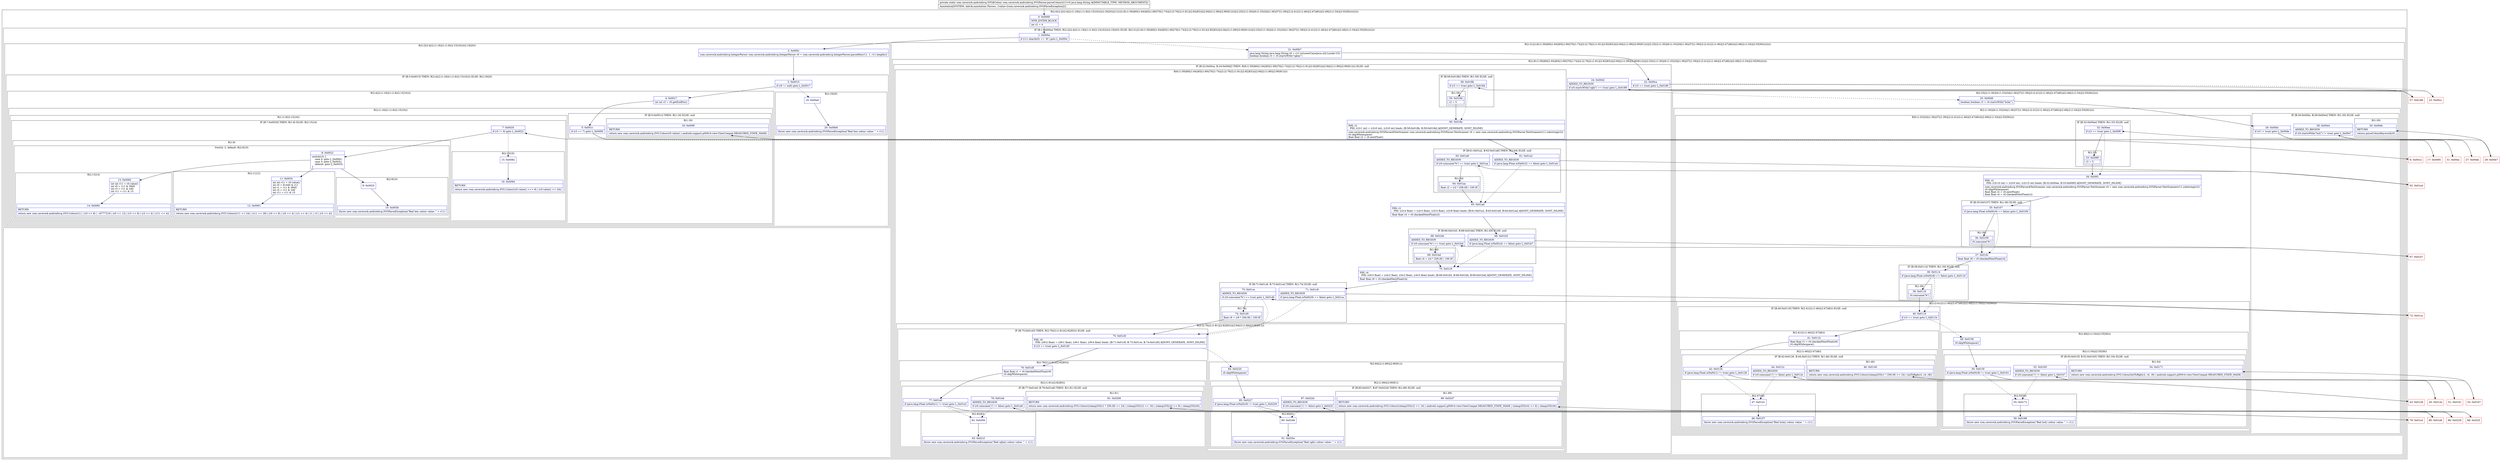 digraph "CFG forcom.caverock.androidsvg.SVGParser.parseColour(Ljava\/lang\/String;)Lcom\/caverock\/androidsvg\/SVG$Colour;" {
subgraph cluster_Region_1139414375 {
label = "R(2:0|(2:2|(2:4|(2:(1:18)|(1:(1:8)(2:15|16))))(2:19|20))(2:21|(2:(8:(1:59)|60|(1:64)|65|(1:69)|70|(1:74)|(2:(2:76|(2:(1:81)|(2:82|83)))|(2:84|(2:(1:89)|(2:90|91)))))|(2:25|(2:(1:30)|(6:(1:33)|34|(1:36)|37|(1:39)|(2:(2:41|(2:(1:46)|(2:47|48)))|(2:49|(2:(1:54)|(2:55|56))))))))))";
node [shape=record,color=blue];
Node_0 [shape=record,label="{0\:\ 0x0000|MTH_ENTER_BLOCK\l|int r2 = 4\l}"];
subgraph cluster_IfRegion_731455628 {
label = "IF [B:1:0x000a] THEN: R(2:2|(2:4|(2:(1:18)|(1:(1:8)(2:15|16))))(2:19|20)) ELSE: R(2:21|(2:(8:(1:59)|60|(1:64)|65|(1:69)|70|(1:74)|(2:(2:76|(2:(1:81)|(2:82|83)))|(2:84|(2:(1:89)|(2:90|91)))))|(2:25|(2:(1:30)|(6:(1:33)|34|(1:36)|37|(1:39)|(2:(2:41|(2:(1:46)|(2:47|48)))|(2:49|(2:(1:54)|(2:55|56)))))))))";
node [shape=record,color=blue];
Node_1 [shape=record,label="{1\:\ 0x000a|if (r11.charAt(0) == '#') goto L_0x000c\l}"];
subgraph cluster_Region_294054443 {
label = "R(2:2|(2:4|(2:(1:18)|(1:(1:8)(2:15|16))))(2:19|20))";
node [shape=record,color=blue];
Node_2 [shape=record,label="{2\:\ 0x000c|com.caverock.androidsvg.IntegerParser com.caverock.androidsvg.IntegerParser r0 = com.caverock.androidsvg.IntegerParser.parseHex(r11, 1, r11.length())\l}"];
subgraph cluster_IfRegion_646526852 {
label = "IF [B:3:0x0015] THEN: R(2:4|(2:(1:18)|(1:(1:8)(2:15|16)))) ELSE: R(2:19|20)";
node [shape=record,color=blue];
Node_3 [shape=record,label="{3\:\ 0x0015|if (r0 != null) goto L_0x0017\l}"];
subgraph cluster_Region_1443814975 {
label = "R(2:4|(2:(1:18)|(1:(1:8)(2:15|16))))";
node [shape=record,color=blue];
Node_4 [shape=record,label="{4\:\ 0x0017|int int r3 = r0.getEndPos()\l}"];
subgraph cluster_Region_1431802681 {
label = "R(2:(1:18)|(1:(1:8)(2:15|16)))";
node [shape=record,color=blue];
subgraph cluster_IfRegion_1392315300 {
label = "IF [B:5:0x001c] THEN: R(1:18) ELSE: null";
node [shape=record,color=blue];
Node_5 [shape=record,label="{5\:\ 0x001c|if (r3 == 7) goto L_0x0095\l}"];
subgraph cluster_Region_546792000 {
label = "R(1:18)";
node [shape=record,color=blue];
Node_18 [shape=record,label="{18\:\ 0x009f|RETURN\l|return new com.caverock.androidsvg.SVG.Colour(r0.value() \| android.support.p000v4.view.ViewCompat.MEASURED_STATE_MASK)\l}"];
}
}
subgraph cluster_Region_621592524 {
label = "R(1:(1:8)(2:15|16))";
node [shape=record,color=blue];
subgraph cluster_IfRegion_1689465451 {
label = "IF [B:7:0x0020] THEN: R(1:8) ELSE: R(2:15|16)";
node [shape=record,color=blue];
Node_7 [shape=record,label="{7\:\ 0x0020|if (r3 != 9) goto L_0x0022\l}"];
subgraph cluster_Region_114144315 {
label = "R(1:8)";
node [shape=record,color=blue];
subgraph cluster_SwitchRegion_1812668392 {
label = "Switch: 2, default: R(2:9|10)";
node [shape=record,color=blue];
Node_8 [shape=record,label="{8\:\ 0x0022|switch(r3) \{\l    case 4: goto L_0x0062;\l    case 5: goto L_0x003c;\l    default: goto L_0x0025;\l\}\l}"];
subgraph cluster_Region_107348939 {
label = "R(2:13|14)";
node [shape=record,color=blue];
Node_13 [shape=record,label="{13\:\ 0x0062|int int r11 = r0.value()\lint r0 = r11 & 3840\lint r3 = r11 & 240\lint r11 = r11 & 15\l}"];
Node_14 [shape=record,label="{14\:\ 0x0081|RETURN\l|return new com.caverock.androidsvg.SVG.Colour(r11 \| (r0 \<\< 8) \| \-16777216 \| (r0 \<\< 12) \| (r3 \<\< 8) \| (r3 \<\< 4) \| (r11 \<\< 4))\l}"];
}
subgraph cluster_Region_1773937044 {
label = "R(2:11|12)";
node [shape=record,color=blue];
Node_11 [shape=record,label="{11\:\ 0x003c|int int r11 = r0.value()\lint r0 = 61440 & r11\lint r1 = r11 & 3840\lint r3 = r11 & 240\lint r11 = r11 & 15\l}"];
Node_12 [shape=record,label="{12\:\ 0x0061|RETURN\l|return new com.caverock.androidsvg.SVG.Colour((r11 \<\< 24) \| (r11 \<\< 28) \| (r0 \<\< 8) \| (r0 \<\< 4) \| (r1 \<\< 4) \| r1 \| r3 \| (r3 \>\> 4))\l}"];
}
subgraph cluster_Region_1689413934 {
label = "R(2:9|10)";
node [shape=record,color=blue];
Node_9 [shape=record,label="{9\:\ 0x0025}"];
Node_10 [shape=record,label="{10\:\ 0x003b|throw new com.caverock.androidsvg.SVGParseException(\"Bad hex colour value: \" + r11)\l}"];
}
}
}
subgraph cluster_Region_1239672250 {
label = "R(2:15|16)";
node [shape=record,color=blue];
Node_15 [shape=record,label="{15\:\ 0x0082}"];
Node_16 [shape=record,label="{16\:\ 0x0094|RETURN\l|return new com.caverock.androidsvg.SVG.Colour((r0.value() \>\>\> 8) \| (r0.value() \<\< 24))\l}"];
}
}
}
}
}
subgraph cluster_Region_227926234 {
label = "R(2:19|20)";
node [shape=record,color=blue];
Node_19 [shape=record,label="{19\:\ 0x00a0}"];
Node_20 [shape=record,label="{20\:\ 0x00b6|throw new com.caverock.androidsvg.SVGParseException(\"Bad hex colour value: \" + r11)\l}"];
}
}
}
subgraph cluster_Region_1783233055 {
label = "R(2:21|(2:(8:(1:59)|60|(1:64)|65|(1:69)|70|(1:74)|(2:(2:76|(2:(1:81)|(2:82|83)))|(2:84|(2:(1:89)|(2:90|91)))))|(2:25|(2:(1:30)|(6:(1:33)|34|(1:36)|37|(1:39)|(2:(2:41|(2:(1:46)|(2:47|48)))|(2:49|(2:(1:54)|(2:55|56)))))))))";
node [shape=record,color=blue];
Node_21 [shape=record,label="{21\:\ 0x00b7|java.lang.String java.lang.String r0 = r11.toLowerCase(java.util.Locale.US)\lboolean boolean r3 = r0.startsWith(\"rgba(\")\l}"];
subgraph cluster_Region_1302842491 {
label = "R(2:(8:(1:59)|60|(1:64)|65|(1:69)|70|(1:74)|(2:(2:76|(2:(1:81)|(2:82|83)))|(2:84|(2:(1:89)|(2:90|91)))))|(2:25|(2:(1:30)|(6:(1:33)|34|(1:36)|37|(1:39)|(2:(2:41|(2:(1:46)|(2:47|48)))|(2:49|(2:(1:54)|(2:55|56))))))))";
node [shape=record,color=blue];
subgraph cluster_IfRegion_1371675144 {
label = "IF [B:22:0x00ca, B:24:0x00d2] THEN: R(8:(1:59)|60|(1:64)|65|(1:69)|70|(1:74)|(2:(2:76|(2:(1:81)|(2:82|83)))|(2:84|(2:(1:89)|(2:90|91))))) ELSE: null";
node [shape=record,color=blue];
Node_22 [shape=record,label="{22\:\ 0x00ca|if (r3 == true) goto L_0x0189\l}"];
Node_24 [shape=record,label="{24\:\ 0x00d2|ADDED_TO_REGION\l|if (r0.startsWith(\"rgb(\") == true) goto L_0x0189\l}"];
subgraph cluster_Region_684327394 {
label = "R(8:(1:59)|60|(1:64)|65|(1:69)|70|(1:74)|(2:(2:76|(2:(1:81)|(2:82|83)))|(2:84|(2:(1:89)|(2:90|91)))))";
node [shape=record,color=blue];
subgraph cluster_IfRegion_901098309 {
label = "IF [B:58:0x018b] THEN: R(1:59) ELSE: null";
node [shape=record,color=blue];
Node_58 [shape=record,label="{58\:\ 0x018b|if (r3 == true) goto L_0x018d\l}"];
subgraph cluster_Region_128636232 {
label = "R(1:59)";
node [shape=record,color=blue];
Node_59 [shape=record,label="{59\:\ 0x018d|r2 = 5\l}"];
}
}
Node_60 [shape=record,label="{60\:\ 0x018e|PHI: r2 \l  PHI: (r2v1 int) = (r2v0 int), (r2v9 int) binds: [B:58:0x018b, B:59:0x018d] A[DONT_GENERATE, DONT_INLINE]\l|com.caverock.androidsvg.SVGParser$TextScanner com.caverock.androidsvg.SVGParser.TextScanner r0 = new com.caverock.androidsvg.SVGParser.TextScanner(r11.substring(r2))\lr0.skipWhitespace()\lfloat float r2 = r0.nextFloat()\l}"];
subgraph cluster_IfRegion_1619431314 {
label = "IF [B:61:0x01a2, B:63:0x01a8] THEN: R(1:64) ELSE: null";
node [shape=record,color=blue];
Node_61 [shape=record,label="{61\:\ 0x01a2|ADDED_TO_REGION\l|if (java.lang.Float.isNaN(r2) == false) goto L_0x01a4\l}"];
Node_63 [shape=record,label="{63\:\ 0x01a8|ADDED_TO_REGION\l|if (r0.consume('%') == true) goto L_0x01aa\l}"];
subgraph cluster_Region_217711612 {
label = "R(1:64)";
node [shape=record,color=blue];
Node_64 [shape=record,label="{64\:\ 0x01aa|float r2 = (r2 * 256.0f) \/ 100.0f\l}"];
}
}
Node_65 [shape=record,label="{65\:\ 0x01ad|PHI: r2 \l  PHI: (r2v4 float) = (r2v3 float), (r2v3 float), (r2v8 float) binds: [B:61:0x01a2, B:63:0x01a8, B:64:0x01aa] A[DONT_GENERATE, DONT_INLINE]\l|float float r4 = r0.checkedNextFloat(r2)\l}"];
subgraph cluster_IfRegion_600812588 {
label = "IF [B:66:0x01b5, B:68:0x01bb] THEN: R(1:69) ELSE: null";
node [shape=record,color=blue];
Node_66 [shape=record,label="{66\:\ 0x01b5|ADDED_TO_REGION\l|if (java.lang.Float.isNaN(r4) == false) goto L_0x01b7\l}"];
Node_68 [shape=record,label="{68\:\ 0x01bb|ADDED_TO_REGION\l|if (r0.consume('%') == true) goto L_0x01bd\l}"];
subgraph cluster_Region_671070095 {
label = "R(1:69)";
node [shape=record,color=blue];
Node_69 [shape=record,label="{69\:\ 0x01bd|float r4 = (r4 * 256.0f) \/ 100.0f\l}"];
}
}
Node_70 [shape=record,label="{70\:\ 0x01c0|PHI: r4 \l  PHI: (r4v3 float) = (r4v2 float), (r4v2 float), (r4v5 float) binds: [B:66:0x01b5, B:68:0x01bb, B:69:0x01bd] A[DONT_GENERATE, DONT_INLINE]\l|float float r9 = r0.checkedNextFloat(r4)\l}"];
subgraph cluster_IfRegion_993580179 {
label = "IF [B:71:0x01c8, B:73:0x01ce] THEN: R(1:74) ELSE: null";
node [shape=record,color=blue];
Node_71 [shape=record,label="{71\:\ 0x01c8|ADDED_TO_REGION\l|if (java.lang.Float.isNaN(r9) == false) goto L_0x01ca\l}"];
Node_73 [shape=record,label="{73\:\ 0x01ce|ADDED_TO_REGION\l|if (r0.consume('%') == true) goto L_0x01d0\l}"];
subgraph cluster_Region_2068227439 {
label = "R(1:74)";
node [shape=record,color=blue];
Node_74 [shape=record,label="{74\:\ 0x01d0|float r9 = (r9 * 256.0f) \/ 100.0f\l}"];
}
}
subgraph cluster_Region_648074648 {
label = "R(2:(2:76|(2:(1:81)|(2:82|83)))|(2:84|(2:(1:89)|(2:90|91))))";
node [shape=record,color=blue];
subgraph cluster_IfRegion_1648044284 {
label = "IF [B:75:0x01d3] THEN: R(2:76|(2:(1:81)|(2:82|83))) ELSE: null";
node [shape=record,color=blue];
Node_75 [shape=record,label="{75\:\ 0x01d3|PHI: r9 \l  PHI: (r9v2 float) = (r9v1 float), (r9v1 float), (r9v4 float) binds: [B:71:0x01c8, B:73:0x01ce, B:74:0x01d0] A[DONT_GENERATE, DONT_INLINE]\l|if (r3 == true) goto L_0x01d5\l}"];
subgraph cluster_Region_16742336 {
label = "R(2:76|(2:(1:81)|(2:82|83)))";
node [shape=record,color=blue];
Node_76 [shape=record,label="{76\:\ 0x01d5|float float r1 = r0.checkedNextFloat(r9)\lr0.skipWhitespace()\l}"];
subgraph cluster_Region_1361847163 {
label = "R(2:(1:81)|(2:82|83))";
node [shape=record,color=blue];
subgraph cluster_IfRegion_1423020626 {
label = "IF [B:77:0x01e0, B:79:0x01e6] THEN: R(1:81) ELSE: null";
node [shape=record,color=blue];
Node_77 [shape=record,label="{77\:\ 0x01e0|if (java.lang.Float.isNaN(r1) != true) goto L_0x01e2\l}"];
Node_79 [shape=record,label="{79\:\ 0x01e6|ADDED_TO_REGION\l|if (r0.consume(')') != false) goto L_0x01e8\l}"];
subgraph cluster_Region_1424053043 {
label = "R(1:81)";
node [shape=record,color=blue];
Node_81 [shape=record,label="{81\:\ 0x0208|RETURN\l|return new com.caverock.androidsvg.SVG.Colour((clamp255(r1 * 256.0f) \<\< 24) \| (clamp255(r2) \<\< 16) \| (clamp255(r4) \<\< 8) \| clamp255(r9))\l}"];
}
}
subgraph cluster_Region_1931319988 {
label = "R(2:82|83)";
node [shape=record,color=blue];
Node_82 [shape=record,label="{82\:\ 0x0209}"];
Node_83 [shape=record,label="{83\:\ 0x021f|throw new com.caverock.androidsvg.SVGParseException(\"Bad rgba() colour value: \" + r11)\l}"];
}
}
}
}
subgraph cluster_Region_178383400 {
label = "R(2:84|(2:(1:89)|(2:90|91)))";
node [shape=record,color=blue];
Node_84 [shape=record,label="{84\:\ 0x0220|r0.skipWhitespace()\l}"];
subgraph cluster_Region_2770104 {
label = "R(2:(1:89)|(2:90|91))";
node [shape=record,color=blue];
subgraph cluster_IfRegion_2000698275 {
label = "IF [B:85:0x0227, B:87:0x022d] THEN: R(1:89) ELSE: null";
node [shape=record,color=blue];
Node_85 [shape=record,label="{85\:\ 0x0227|if (java.lang.Float.isNaN(r9) != true) goto L_0x0229\l}"];
Node_87 [shape=record,label="{87\:\ 0x022d|ADDED_TO_REGION\l|if (r0.consume(')') != false) goto L_0x022f\l}"];
subgraph cluster_Region_1360270125 {
label = "R(1:89)";
node [shape=record,color=blue];
Node_89 [shape=record,label="{89\:\ 0x0247|RETURN\l|return new com.caverock.androidsvg.SVG.Colour((clamp255(r2) \<\< 16) \| android.support.p000v4.view.ViewCompat.MEASURED_STATE_MASK \| (clamp255(r4) \<\< 8) \| clamp255(r9))\l}"];
}
}
subgraph cluster_Region_545672496 {
label = "R(2:90|91)";
node [shape=record,color=blue];
Node_90 [shape=record,label="{90\:\ 0x0248}"];
Node_91 [shape=record,label="{91\:\ 0x025e|throw new com.caverock.androidsvg.SVGParseException(\"Bad rgb() colour value: \" + r11)\l}"];
}
}
}
}
}
}
subgraph cluster_Region_704632003 {
label = "R(2:25|(2:(1:30)|(6:(1:33)|34|(1:36)|37|(1:39)|(2:(2:41|(2:(1:46)|(2:47|48)))|(2:49|(2:(1:54)|(2:55|56)))))))";
node [shape=record,color=blue];
Node_25 [shape=record,label="{25\:\ 0x00d6|boolean boolean r3 = r0.startsWith(\"hsla(\")\l}"];
subgraph cluster_Region_268535200 {
label = "R(2:(1:30)|(6:(1:33)|34|(1:36)|37|(1:39)|(2:(2:41|(2:(1:46)|(2:47|48)))|(2:49|(2:(1:54)|(2:55|56))))))";
node [shape=record,color=blue];
subgraph cluster_IfRegion_1373273277 {
label = "IF [B:26:0x00dc, B:28:0x00e4] THEN: R(1:30) ELSE: null";
node [shape=record,color=blue];
Node_26 [shape=record,label="{26\:\ 0x00dc|if (r3 != true) goto L_0x00de\l}"];
Node_28 [shape=record,label="{28\:\ 0x00e4|ADDED_TO_REGION\l|if (r0.startsWith(\"hsl(\") != true) goto L_0x00e7\l}"];
subgraph cluster_Region_1952902555 {
label = "R(1:30)";
node [shape=record,color=blue];
Node_30 [shape=record,label="{30\:\ 0x00eb|RETURN\l|return parseColourKeyword(r0)\l}"];
}
}
subgraph cluster_Region_999848113 {
label = "R(6:(1:33)|34|(1:36)|37|(1:39)|(2:(2:41|(2:(1:46)|(2:47|48)))|(2:49|(2:(1:54)|(2:55|56)))))";
node [shape=record,color=blue];
subgraph cluster_IfRegion_635439615 {
label = "IF [B:32:0x00ee] THEN: R(1:33) ELSE: null";
node [shape=record,color=blue];
Node_32 [shape=record,label="{32\:\ 0x00ee|if (r3 == true) goto L_0x00f0\l}"];
subgraph cluster_Region_1562166659 {
label = "R(1:33)";
node [shape=record,color=blue];
Node_33 [shape=record,label="{33\:\ 0x00f0|r2 = 5\l}"];
}
}
Node_34 [shape=record,label="{34\:\ 0x00f1|PHI: r2 \l  PHI: (r2v10 int) = (r2v0 int), (r2v15 int) binds: [B:32:0x00ee, B:33:0x00f0] A[DONT_GENERATE, DONT_INLINE]\l|com.caverock.androidsvg.SVGParser$TextScanner com.caverock.androidsvg.SVGParser.TextScanner r0 = new com.caverock.androidsvg.SVGParser.TextScanner(r11.substring(r2))\lr0.skipWhitespace()\lfloat float r2 = r0.nextFloat()\lfloat float r4 = r0.checkedNextFloat(r2)\l}"];
subgraph cluster_IfRegion_1352927840 {
label = "IF [B:35:0x0107] THEN: R(1:36) ELSE: null";
node [shape=record,color=blue];
Node_35 [shape=record,label="{35\:\ 0x0107|if (java.lang.Float.isNaN(r4) == false) goto L_0x0109\l}"];
subgraph cluster_Region_235240918 {
label = "R(1:36)";
node [shape=record,color=blue];
Node_36 [shape=record,label="{36\:\ 0x0109|r0.consume('%')\l}"];
}
}
Node_37 [shape=record,label="{37\:\ 0x010c|float float r8 = r0.checkedNextFloat(r4)\l}"];
subgraph cluster_IfRegion_1441034615 {
label = "IF [B:38:0x0114] THEN: R(1:39) ELSE: null";
node [shape=record,color=blue];
Node_38 [shape=record,label="{38\:\ 0x0114|if (java.lang.Float.isNaN(r8) == false) goto L_0x0116\l}"];
subgraph cluster_Region_1084673188 {
label = "R(1:39)";
node [shape=record,color=blue];
Node_39 [shape=record,label="{39\:\ 0x0116|r0.consume('%')\l}"];
}
}
subgraph cluster_Region_257320238 {
label = "R(2:(2:41|(2:(1:46)|(2:47|48)))|(2:49|(2:(1:54)|(2:55|56))))";
node [shape=record,color=blue];
subgraph cluster_IfRegion_1411185429 {
label = "IF [B:40:0x0119] THEN: R(2:41|(2:(1:46)|(2:47|48))) ELSE: null";
node [shape=record,color=blue];
Node_40 [shape=record,label="{40\:\ 0x0119|if (r3 == true) goto L_0x011b\l}"];
subgraph cluster_Region_1697417918 {
label = "R(2:41|(2:(1:46)|(2:47|48)))";
node [shape=record,color=blue];
Node_41 [shape=record,label="{41\:\ 0x011b|float float r1 = r0.checkedNextFloat(r8)\lr0.skipWhitespace()\l}"];
subgraph cluster_Region_1569452024 {
label = "R(2:(1:46)|(2:47|48))";
node [shape=record,color=blue];
subgraph cluster_IfRegion_1448804701 {
label = "IF [B:42:0x0126, B:44:0x012c] THEN: R(1:46) ELSE: null";
node [shape=record,color=blue];
Node_42 [shape=record,label="{42\:\ 0x0126|if (java.lang.Float.isNaN(r1) != true) goto L_0x0128\l}"];
Node_44 [shape=record,label="{44\:\ 0x012c|ADDED_TO_REGION\l|if (r0.consume(')') != false) goto L_0x012e\l}"];
subgraph cluster_Region_72884167 {
label = "R(1:46)";
node [shape=record,color=blue];
Node_46 [shape=record,label="{46\:\ 0x0140|RETURN\l|return new com.caverock.androidsvg.SVG.Colour((clamp255(r1 * 256.0f) \<\< 24) \| hslToRgb(r2, r4, r8))\l}"];
}
}
subgraph cluster_Region_1333188276 {
label = "R(2:47|48)";
node [shape=record,color=blue];
Node_47 [shape=record,label="{47\:\ 0x0141}"];
Node_48 [shape=record,label="{48\:\ 0x0157|throw new com.caverock.androidsvg.SVGParseException(\"Bad hsla() colour value: \" + r11)\l}"];
}
}
}
}
subgraph cluster_Region_1939156365 {
label = "R(2:49|(2:(1:54)|(2:55|56)))";
node [shape=record,color=blue];
Node_49 [shape=record,label="{49\:\ 0x0158|r0.skipWhitespace()\l}"];
subgraph cluster_Region_1405511295 {
label = "R(2:(1:54)|(2:55|56))";
node [shape=record,color=blue];
subgraph cluster_IfRegion_94375095 {
label = "IF [B:50:0x015f, B:52:0x0165] THEN: R(1:54) ELSE: null";
node [shape=record,color=blue];
Node_50 [shape=record,label="{50\:\ 0x015f|if (java.lang.Float.isNaN(r8) != true) goto L_0x0161\l}"];
Node_52 [shape=record,label="{52\:\ 0x0165|ADDED_TO_REGION\l|if (r0.consume(')') != false) goto L_0x0167\l}"];
subgraph cluster_Region_176662520 {
label = "R(1:54)";
node [shape=record,color=blue];
Node_54 [shape=record,label="{54\:\ 0x0171|RETURN\l|return new com.caverock.androidsvg.SVG.Colour(hslToRgb(r2, r4, r8) \| android.support.p000v4.view.ViewCompat.MEASURED_STATE_MASK)\l}"];
}
}
subgraph cluster_Region_1862600252 {
label = "R(2:55|56)";
node [shape=record,color=blue];
Node_55 [shape=record,label="{55\:\ 0x0172}"];
Node_56 [shape=record,label="{56\:\ 0x0188|throw new com.caverock.androidsvg.SVGParseException(\"Bad hsl() colour value: \" + r11)\l}"];
}
}
}
}
}
}
}
}
}
}
}
Node_6 [shape=record,color=red,label="{6\:\ 0x001e}"];
Node_17 [shape=record,color=red,label="{17\:\ 0x0095}"];
Node_23 [shape=record,color=red,label="{23\:\ 0x00cc}"];
Node_27 [shape=record,color=red,label="{27\:\ 0x00de}"];
Node_29 [shape=record,color=red,label="{29\:\ 0x00e7}"];
Node_31 [shape=record,color=red,label="{31\:\ 0x00ec}"];
Node_43 [shape=record,color=red,label="{43\:\ 0x0128}"];
Node_45 [shape=record,color=red,label="{45\:\ 0x012e}"];
Node_51 [shape=record,color=red,label="{51\:\ 0x0161}"];
Node_53 [shape=record,color=red,label="{53\:\ 0x0167}"];
Node_57 [shape=record,color=red,label="{57\:\ 0x0189}"];
Node_62 [shape=record,color=red,label="{62\:\ 0x01a4}"];
Node_67 [shape=record,color=red,label="{67\:\ 0x01b7}"];
Node_72 [shape=record,color=red,label="{72\:\ 0x01ca}"];
Node_78 [shape=record,color=red,label="{78\:\ 0x01e2}"];
Node_80 [shape=record,color=red,label="{80\:\ 0x01e8}"];
Node_86 [shape=record,color=red,label="{86\:\ 0x0229}"];
Node_88 [shape=record,color=red,label="{88\:\ 0x022f}"];
MethodNode[shape=record,label="{private static com.caverock.androidsvg.SVG$Colour com.caverock.androidsvg.SVGParser.parseColour((r11v0 java.lang.String A[IMMUTABLE_TYPE, METHOD_ARGUMENT]))  | Annotation[SYSTEM, dalvik.annotation.Throws, \{value=[com.caverock.androidsvg.SVGParseException]\}]\l}"];
MethodNode -> Node_0;
Node_0 -> Node_1;
Node_1 -> Node_2;
Node_1 -> Node_21[style=dashed];
Node_2 -> Node_3;
Node_3 -> Node_4;
Node_3 -> Node_19[style=dashed];
Node_4 -> Node_5;
Node_5 -> Node_6[style=dashed];
Node_5 -> Node_17;
Node_7 -> Node_8;
Node_7 -> Node_15[style=dashed];
Node_8 -> Node_9;
Node_8 -> Node_11;
Node_8 -> Node_13;
Node_13 -> Node_14;
Node_11 -> Node_12;
Node_9 -> Node_10;
Node_15 -> Node_16;
Node_19 -> Node_20;
Node_21 -> Node_22;
Node_22 -> Node_23[style=dashed];
Node_22 -> Node_57;
Node_24 -> Node_25[style=dashed];
Node_24 -> Node_57;
Node_58 -> Node_59;
Node_58 -> Node_60[style=dashed];
Node_59 -> Node_60;
Node_60 -> Node_61;
Node_61 -> Node_62;
Node_61 -> Node_65[style=dashed];
Node_63 -> Node_64;
Node_63 -> Node_65[style=dashed];
Node_64 -> Node_65;
Node_65 -> Node_66;
Node_66 -> Node_67;
Node_66 -> Node_70[style=dashed];
Node_68 -> Node_69;
Node_68 -> Node_70[style=dashed];
Node_69 -> Node_70;
Node_70 -> Node_71;
Node_71 -> Node_72;
Node_71 -> Node_75[style=dashed];
Node_73 -> Node_74;
Node_73 -> Node_75[style=dashed];
Node_74 -> Node_75;
Node_75 -> Node_76;
Node_75 -> Node_84[style=dashed];
Node_76 -> Node_77;
Node_77 -> Node_78;
Node_77 -> Node_82[style=dashed];
Node_79 -> Node_80;
Node_79 -> Node_82[style=dashed];
Node_82 -> Node_83;
Node_84 -> Node_85;
Node_85 -> Node_86;
Node_85 -> Node_90[style=dashed];
Node_87 -> Node_88;
Node_87 -> Node_90[style=dashed];
Node_90 -> Node_91;
Node_25 -> Node_26;
Node_26 -> Node_27;
Node_26 -> Node_31[style=dashed];
Node_28 -> Node_29;
Node_28 -> Node_31[style=dashed];
Node_32 -> Node_33;
Node_32 -> Node_34[style=dashed];
Node_33 -> Node_34;
Node_34 -> Node_35;
Node_35 -> Node_36;
Node_35 -> Node_37[style=dashed];
Node_36 -> Node_37;
Node_37 -> Node_38;
Node_38 -> Node_39;
Node_38 -> Node_40[style=dashed];
Node_39 -> Node_40;
Node_40 -> Node_41;
Node_40 -> Node_49[style=dashed];
Node_41 -> Node_42;
Node_42 -> Node_43;
Node_42 -> Node_47[style=dashed];
Node_44 -> Node_45;
Node_44 -> Node_47[style=dashed];
Node_47 -> Node_48;
Node_49 -> Node_50;
Node_50 -> Node_51;
Node_50 -> Node_55[style=dashed];
Node_52 -> Node_53;
Node_52 -> Node_55[style=dashed];
Node_55 -> Node_56;
Node_6 -> Node_7;
Node_17 -> Node_18;
Node_23 -> Node_24;
Node_27 -> Node_28;
Node_29 -> Node_30;
Node_31 -> Node_32;
Node_43 -> Node_44;
Node_45 -> Node_46;
Node_51 -> Node_52;
Node_53 -> Node_54;
Node_57 -> Node_58;
Node_62 -> Node_63;
Node_67 -> Node_68;
Node_72 -> Node_73;
Node_78 -> Node_79;
Node_80 -> Node_81;
Node_86 -> Node_87;
Node_88 -> Node_89;
}

